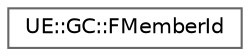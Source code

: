 digraph "Graphical Class Hierarchy"
{
 // INTERACTIVE_SVG=YES
 // LATEX_PDF_SIZE
  bgcolor="transparent";
  edge [fontname=Helvetica,fontsize=10,labelfontname=Helvetica,labelfontsize=10];
  node [fontname=Helvetica,fontsize=10,shape=box,height=0.2,width=0.4];
  rankdir="LR";
  Node0 [id="Node000000",label="UE::GC::FMemberId",height=0.2,width=0.4,color="grey40", fillcolor="white", style="filled",URL="$d5/dcb/classUE_1_1GC_1_1FMemberId.html",tooltip="Debug identifier for a schema index or a memberless reference."];
}
